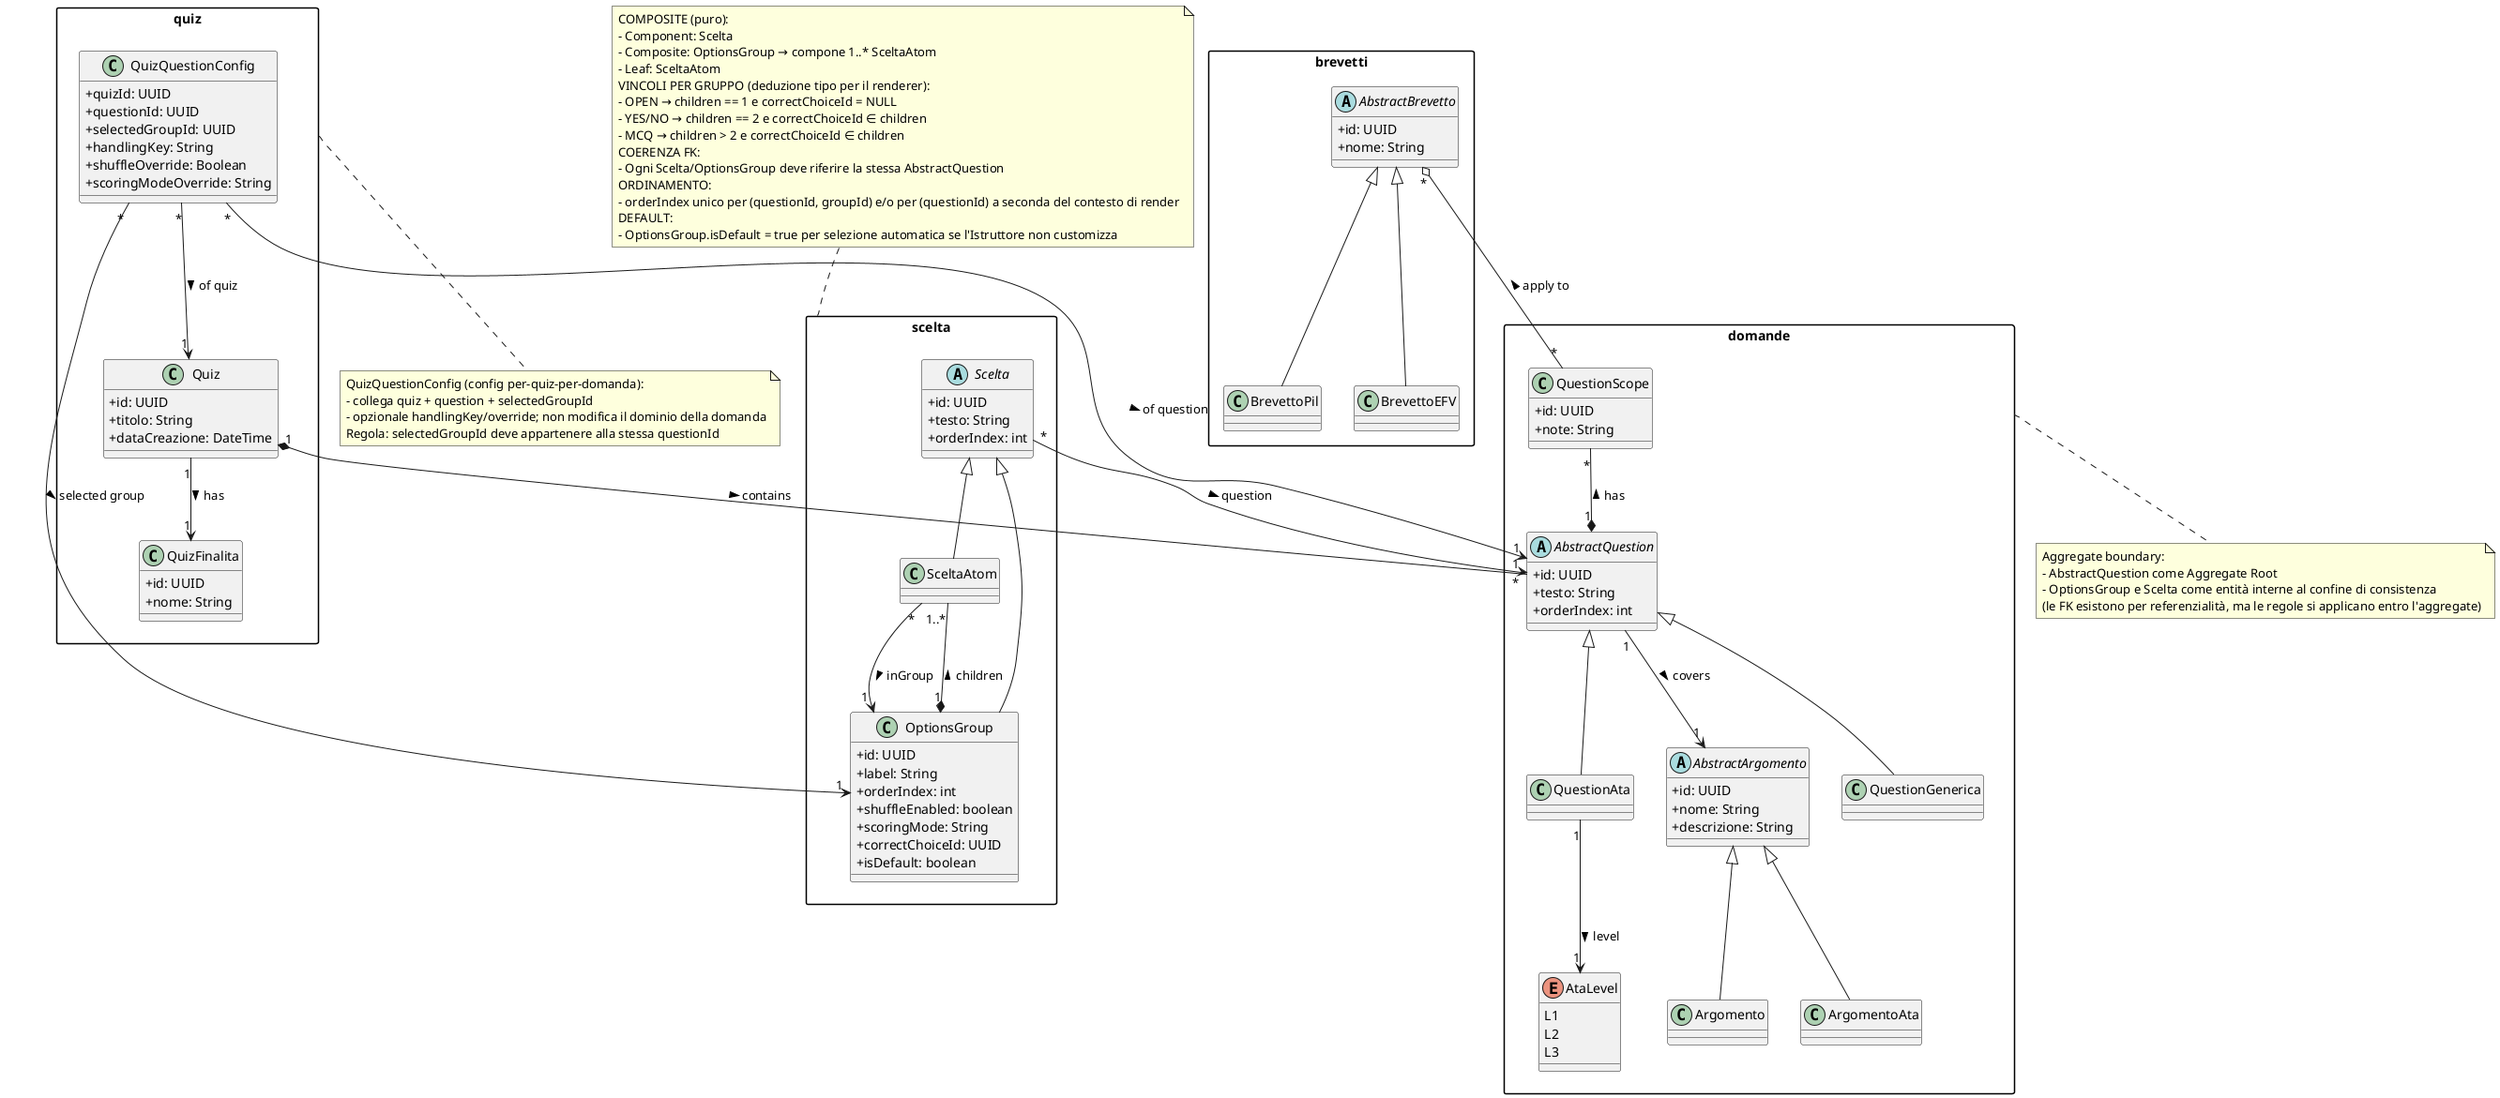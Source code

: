 @startuml
skinparam packageStyle rectangle
skinparam classAttributeIconSize 0
top to bottom direction

' ======================
'  PACKAGE DOMANDE
' ======================
package "domande" as PkgDomande {
  abstract class AbstractArgomento {
    +id: UUID
    +nome: String
    +descrizione: String
  }

  class Argomento extends AbstractArgomento
  class ArgomentoAta extends AbstractArgomento

  enum AtaLevel {
    L1
    L2
    L3
  }

  abstract class AbstractQuestion {
    +id: UUID
    +testo: String
    +orderIndex: int
  }

  class QuestionGenerica extends AbstractQuestion
  class QuestionAta extends AbstractQuestion
  class QuestionScope {
    +id: UUID
    +note: String
  }

  ' relazioni principali
  AbstractQuestion "1" --> "1" AbstractArgomento : covers >
  QuestionAta "1" --> "1" AtaLevel : level >
  QuestionScope "*" --* "1" AbstractQuestion : has <
}

' ======================
'  PACKAGE SCELTA – COMPOSITE (foglia unica)
' ======================
package "scelta" as PkgScelta {
  abstract class Scelta {
    +id: UUID
    +testo: String
    +orderIndex: int
  }

  class SceltaAtom extends Scelta

  class OptionsGroup extends Scelta {
    +id: UUID
    +label: String
    +orderIndex: int
    +shuffleEnabled: boolean
    +scoringMode: String
    +correctChoiceId: UUID
    +isDefault: boolean
  }

  ' Il composite compone le foglie (profondità massima = 1)
  OptionsGroup "1" *-- "1..*" SceltaAtom : children >

  ' Coerenza di appartenenza alla domanda
  'OptionsGroup "1" --> "1" PkgDomande.AbstractQuestion : of question >
  Scelta "*" --> "1" PkgDomande.AbstractQuestion : question >
  SceltaAtom "*" --> "1" OptionsGroup : inGroup >
}

' ======================
'  PACKAGE QUIZ (selezione group per domanda)
' ======================
package "quiz" as PkgQuiz {
  class Quiz {
    +id: UUID
    +titolo: String
    +dataCreazione: DateTime
  }

  class QuizFinalita {
    +id: UUID
    +nome: String
  }

  class QuizQuestionConfig {
    +quizId: UUID
    +questionId: UUID
    +selectedGroupId: UUID
    +handlingKey: String
    +shuffleOverride: Boolean
    +scoringModeOverride: String
  }

  Quiz "1" *-- "*" PkgDomande.AbstractQuestion : contains >
  Quiz "1" --> "1" QuizFinalita : has >

  QuizQuestionConfig "*" --> "1" Quiz : of quiz >
  QuizQuestionConfig "*" --> "1" PkgDomande.AbstractQuestion : of question >
  QuizQuestionConfig "*" --> "1" PkgScelta.OptionsGroup : selected group >
}

' ======================
'  PACKAGE BREVETTI (invariato)
' ======================
package "brevetti" as PkgBrevetti {
  abstract class AbstractBrevetto {
    +id: UUID
    +nome: String
  }
  class BrevettoPil extends AbstractBrevetto
  class BrevettoEFV extends AbstractBrevetto

  AbstractBrevetto "*" o-- "*" PkgDomande.QuestionScope : apply to <
}

' ======================
'  NOTE DI DOMINIO
' ======================
note top of PkgScelta
  COMPOSITE (puro):
  - Component: Scelta
  - Composite: OptionsGroup → compone 1..* SceltaAtom
  - Leaf: SceltaAtom
  VINCOLI PER GRUPPO (deduzione tipo per il renderer):
  - OPEN → children == 1 e correctChoiceId = NULL
  - YES/NO → children == 2 e correctChoiceId ∈ children
  - MCQ → children > 2 e correctChoiceId ∈ children
  COERENZA FK:
  - Ogni Scelta/OptionsGroup deve riferire la stessa AbstractQuestion
  ORDINAMENTO:
  - orderIndex unico per (questionId, groupId) e/o per (questionId) a seconda del contesto di render
  DEFAULT:
  - OptionsGroup.isDefault = true per selezione automatica se l'Istruttore non customizza
end note

note bottom of PkgQuiz
  QuizQuestionConfig (config per-quiz-per-domanda):
  - collega quiz + question + selectedGroupId
  - opzionale handlingKey/override; non modifica il dominio della domanda
  Regola: selectedGroupId deve appartenere alla stessa questionId
end note

note bottom of PkgDomande
  Aggregate boundary:
  - AbstractQuestion come Aggregate Root
  - OptionsGroup e Scelta come entità interne al confine di consistenza
  (le FK esistono per referenzialità, ma le regole si applicano entro l'aggregate)
end note

@enduml
```
